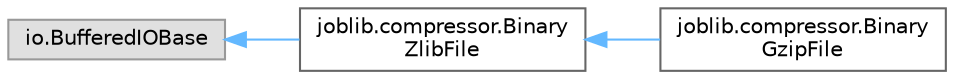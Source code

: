 digraph "Graphical Class Hierarchy"
{
 // LATEX_PDF_SIZE
  bgcolor="transparent";
  edge [fontname=Helvetica,fontsize=10,labelfontname=Helvetica,labelfontsize=10];
  node [fontname=Helvetica,fontsize=10,shape=box,height=0.2,width=0.4];
  rankdir="LR";
  Node0 [id="Node000000",label="io.BufferedIOBase",height=0.2,width=0.4,color="grey60", fillcolor="#E0E0E0", style="filled",tooltip=" "];
  Node0 -> Node1 [id="edge3520_Node000000_Node000001",dir="back",color="steelblue1",style="solid",tooltip=" "];
  Node1 [id="Node000001",label="joblib.compressor.Binary\lZlibFile",height=0.2,width=0.4,color="grey40", fillcolor="white", style="filled",URL="$d7/dee/classjoblib_1_1compressor_1_1BinaryZlibFile.html",tooltip=" "];
  Node1 -> Node2 [id="edge3521_Node000001_Node000002",dir="back",color="steelblue1",style="solid",tooltip=" "];
  Node2 [id="Node000002",label="joblib.compressor.Binary\lGzipFile",height=0.2,width=0.4,color="grey40", fillcolor="white", style="filled",URL="$db/d48/classjoblib_1_1compressor_1_1BinaryGzipFile.html",tooltip=" "];
}
